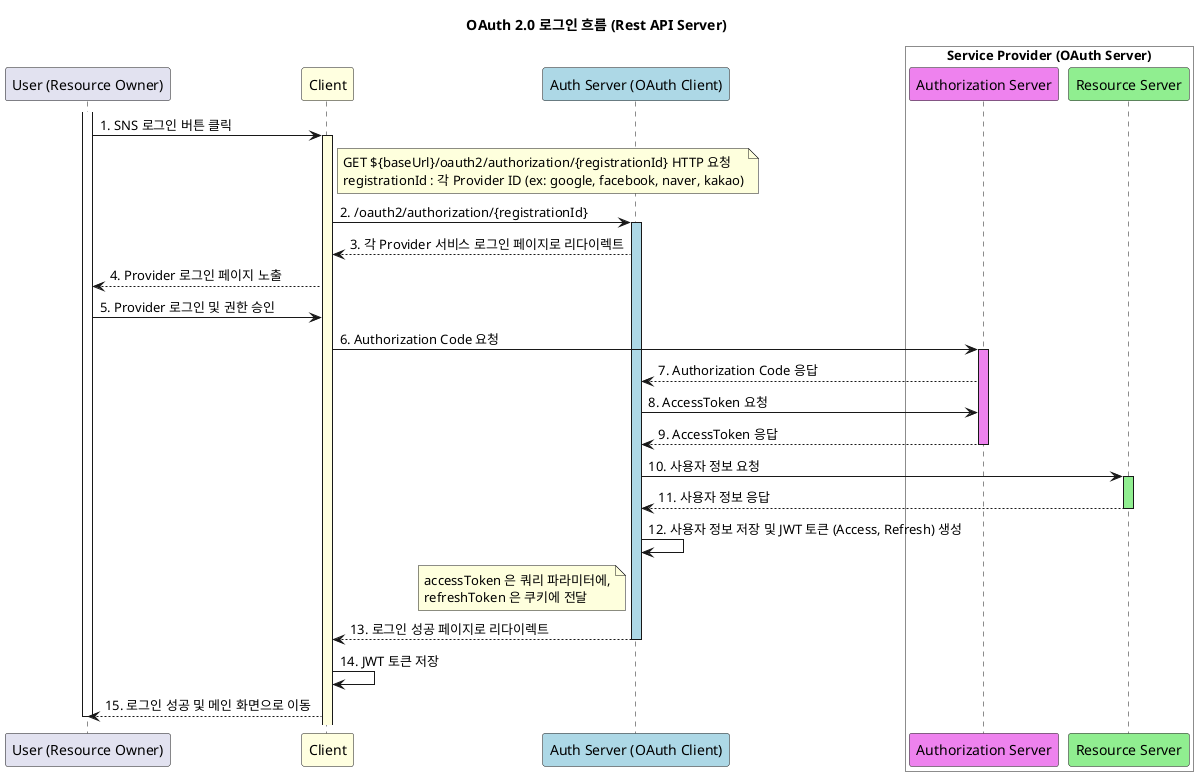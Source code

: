 @startuml
title OAuth 2.0 로그인 흐름 (Rest API Server)

'---------------------------------------------------
' 객체 정의
'---------------------------------------------------
participant "User (Resource Owner)"           as USER
participant "Client"                          as CLIENT #lightyellow
participant "Auth Server (OAuth Client)"                    as SERVER #lightblue
box "Service Provider (OAuth Server)" #white
participant "Authorization Server" as AUTH_SERVER #violet
participant "Resource Server"     as RESOURCE_SERVER #lightgreen
end box

'---------------------------------------------------
' OAuth 2.0 Authorization Flow
'---------------------------------------------------
ACTIVATE USER
USER -> CLIENT : 1. SNS 로그인 버튼 클릭
note right of CLIENT
  GET ${baseUrl}/oauth2/authorization/{registrationId} HTTP 요청
  registrationId : 각 Provider ID (ex: google, facebook, naver, kakao)
end note

'group Automated by Spring Security OAuth Client
  ACTIVATE CLIENT #lightyellow
  CLIENT -> SERVER : 2. /oauth2/authorization/{registrationId}

  ACTIVATE SERVER #lightblue
  SERVER --> CLIENT : 3. 각 Provider 서비스 로그인 페이지로 리다이렉트
  CLIENT --> USER : 4. Provider 로그인 페이지 노출
  USER -> CLIENT : 5. Provider 로그인 및 권한 승인
  CLIENT -> AUTH_SERVER : 6. Authorization Code 요청

  ACTIVATE AUTH_SERVER #violet
  AUTH_SERVER --> SERVER : 7. Authorization Code 응답
  SERVER -> AUTH_SERVER : 8. AccessToken 요청
  AUTH_SERVER --> SERVER : 9. AccessToken 응답
  DEACTIVATE AUTH_SERVER

  SERVER -> RESOURCE_SERVER : 10. 사용자 정보 요청
  ACTIVATE RESOURCE_SERVER #lightgreen
  RESOURCE_SERVER --> SERVER : 11. 사용자 정보 응답
  DEACTIVATE RESOURCE_SERVER
'end

SERVER -> SERVER : 12. 사용자 정보 저장 및 JWT 토큰 (Access, Refresh) 생성
note left of SERVER
  accessToken 은 쿼리 파라미터에,
  refreshToken 은 쿠키에 전달
end note
SERVER --> CLIENT : 13. 로그인 성공 페이지로 리다이렉트
DEACTIVATE SERVER
CLIENT -> CLIENT : 14. JWT 토큰 저장
CLIENT --> USER : 15. 로그인 성공 및 메인 화면으로 이동

DEACTIVATE USER

@enduml
